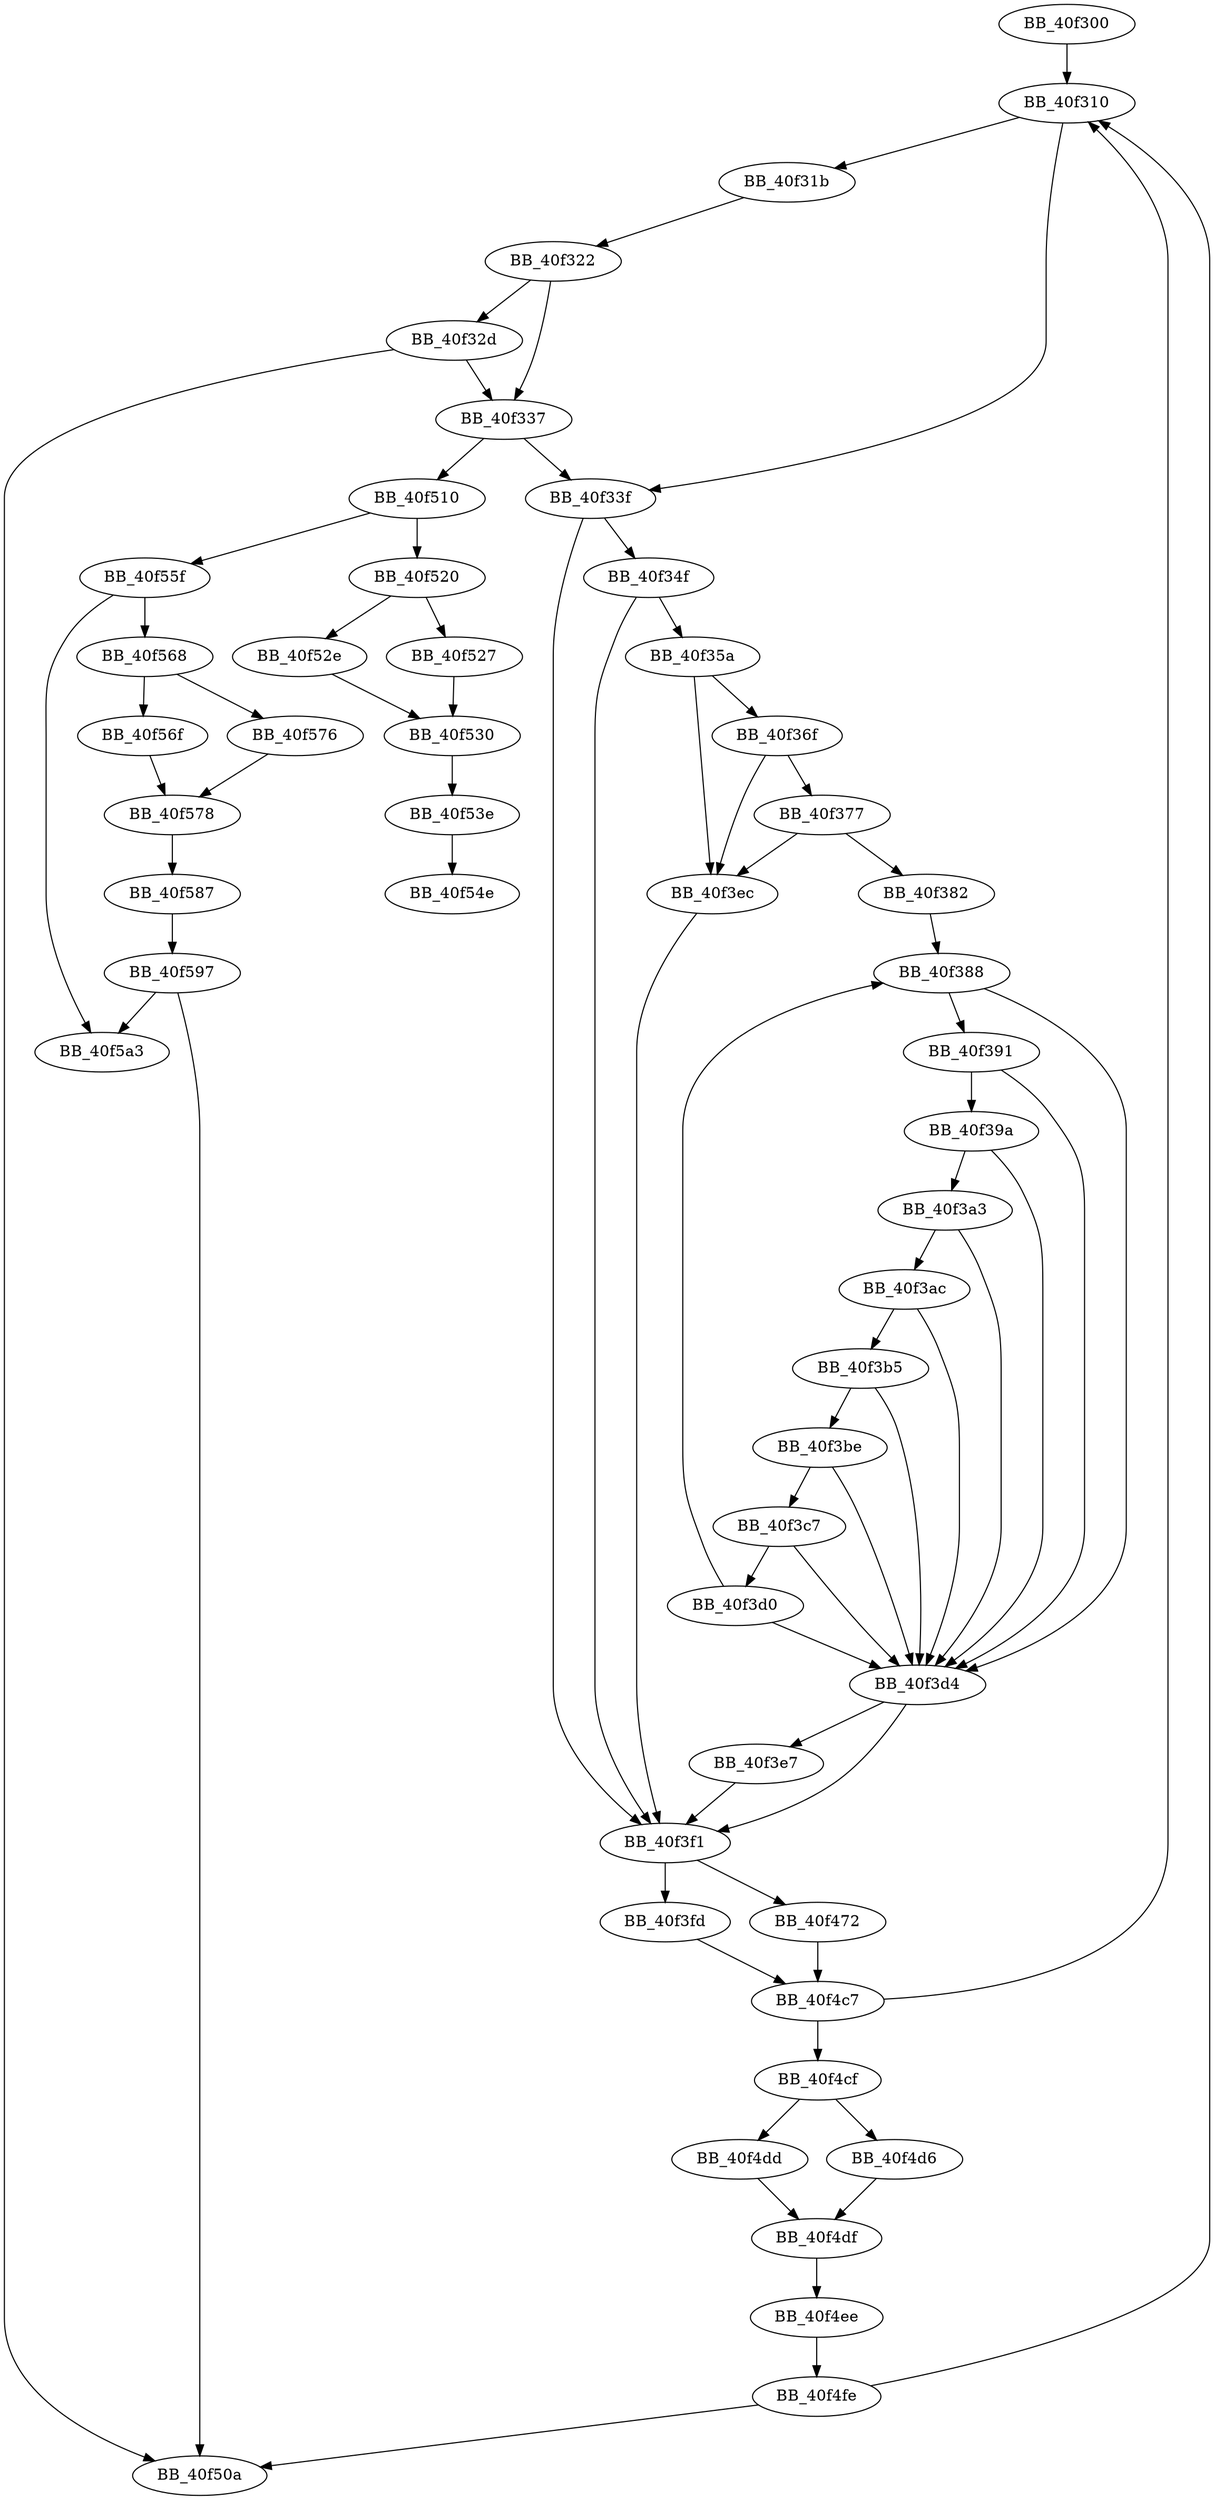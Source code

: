 DiGraph sub_40F300{
BB_40f300->BB_40f310
BB_40f310->BB_40f31b
BB_40f310->BB_40f33f
BB_40f31b->BB_40f322
BB_40f322->BB_40f32d
BB_40f322->BB_40f337
BB_40f32d->BB_40f337
BB_40f32d->BB_40f50a
BB_40f337->BB_40f33f
BB_40f337->BB_40f510
BB_40f33f->BB_40f34f
BB_40f33f->BB_40f3f1
BB_40f34f->BB_40f35a
BB_40f34f->BB_40f3f1
BB_40f35a->BB_40f36f
BB_40f35a->BB_40f3ec
BB_40f36f->BB_40f377
BB_40f36f->BB_40f3ec
BB_40f377->BB_40f382
BB_40f377->BB_40f3ec
BB_40f382->BB_40f388
BB_40f388->BB_40f391
BB_40f388->BB_40f3d4
BB_40f391->BB_40f39a
BB_40f391->BB_40f3d4
BB_40f39a->BB_40f3a3
BB_40f39a->BB_40f3d4
BB_40f3a3->BB_40f3ac
BB_40f3a3->BB_40f3d4
BB_40f3ac->BB_40f3b5
BB_40f3ac->BB_40f3d4
BB_40f3b5->BB_40f3be
BB_40f3b5->BB_40f3d4
BB_40f3be->BB_40f3c7
BB_40f3be->BB_40f3d4
BB_40f3c7->BB_40f3d0
BB_40f3c7->BB_40f3d4
BB_40f3d0->BB_40f388
BB_40f3d0->BB_40f3d4
BB_40f3d4->BB_40f3e7
BB_40f3d4->BB_40f3f1
BB_40f3e7->BB_40f3f1
BB_40f3ec->BB_40f3f1
BB_40f3f1->BB_40f3fd
BB_40f3f1->BB_40f472
BB_40f3fd->BB_40f4c7
BB_40f472->BB_40f4c7
BB_40f4c7->BB_40f310
BB_40f4c7->BB_40f4cf
BB_40f4cf->BB_40f4d6
BB_40f4cf->BB_40f4dd
BB_40f4d6->BB_40f4df
BB_40f4dd->BB_40f4df
BB_40f4df->BB_40f4ee
BB_40f4ee->BB_40f4fe
BB_40f4fe->BB_40f310
BB_40f4fe->BB_40f50a
BB_40f510->BB_40f520
BB_40f510->BB_40f55f
BB_40f520->BB_40f527
BB_40f520->BB_40f52e
BB_40f527->BB_40f530
BB_40f52e->BB_40f530
BB_40f530->BB_40f53e
BB_40f53e->BB_40f54e
BB_40f55f->BB_40f568
BB_40f55f->BB_40f5a3
BB_40f568->BB_40f56f
BB_40f568->BB_40f576
BB_40f56f->BB_40f578
BB_40f576->BB_40f578
BB_40f578->BB_40f587
BB_40f587->BB_40f597
BB_40f597->BB_40f50a
BB_40f597->BB_40f5a3
}
